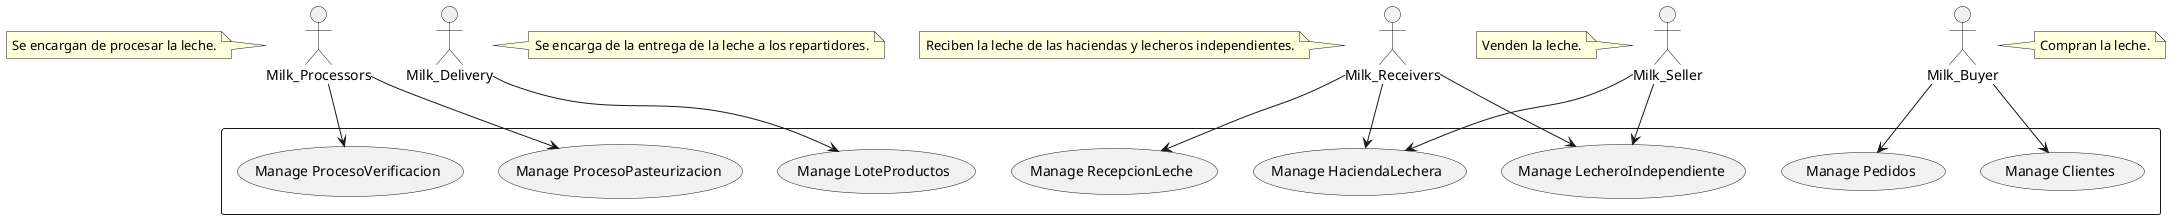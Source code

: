 @startuml
'https://plantuml.com/use-case-diagram

:Milk_Processors: as Milk_Processors
:Milk_Receivers: as Milk_Receivers
Milk_Delivery as Milk_Delivery
:Milk_Buyer: as Milk_Buyer
:Milk_Seller: as Milk_Seller

rectangle {
    (Manage ProcesoPasteurizacion) as (ManagePast)
    (Manage ProcesoVerificacion) as (ManageVerif)
    (Manage LoteProductos) as (ManageLote)
    (Manage HaciendaLechera) as (ManageHacienda)
    (Manage LecheroIndependiente) as (ManageLechero)
    (Manage RecepcionLeche) as (ManageRecep)
    (Manage Clientes) as (ManageClientes)
    (Manage Pedidos) as (ManagePedidos)
}

Milk_Processors -down-> (ManagePast)
Milk_Processors -down-> (ManageVerif)

Milk_Receivers -down-> (ManageHacienda)
Milk_Receivers -down-> (ManageLechero)
Milk_Receivers -down-> (ManageRecep)

Milk_Delivery -down-> (ManageLote)

Milk_Buyer -down-> (ManageClientes)
Milk_Buyer -down-> (ManagePedidos)

Milk_Seller -down-> (ManageHacienda)
Milk_Seller -down-> (ManageLechero)

note left of Milk_Processors :Se encargan de procesar la leche.
note left of Milk_Receivers : Reciben la leche de las haciendas y lecheros independientes.
note right of Milk_Delivery : Se encarga de la entrega de la leche a los repartidores.
note right of Milk_Buyer : Compran la leche.
note left of Milk_Seller : Venden la leche.

@enduml